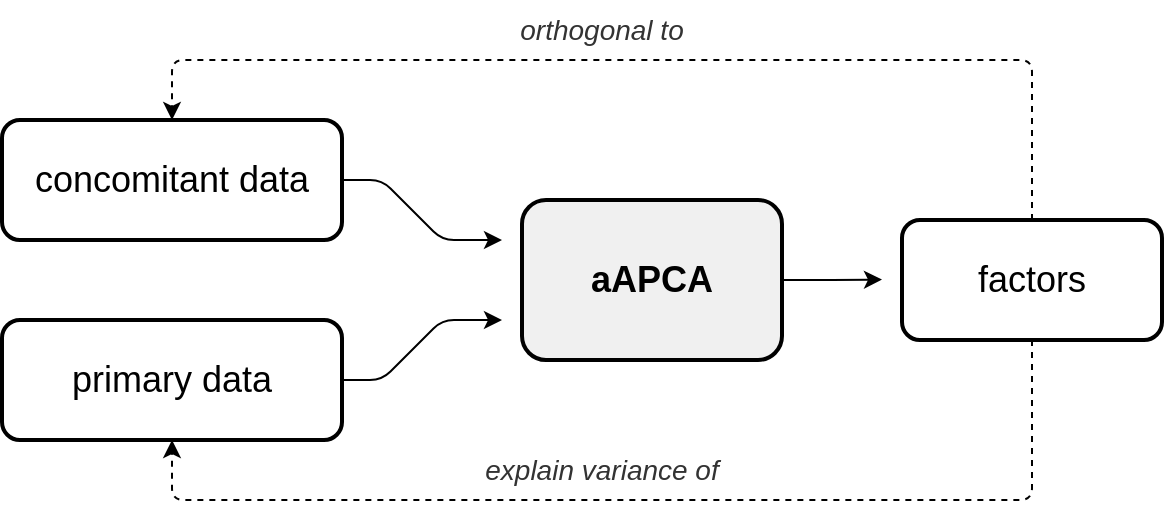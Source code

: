 <mxfile version="14.6.5" type="device"><diagram id="U_bmj329LqxzooW9z0zn" name="Page-1"><mxGraphModel dx="1132" dy="645" grid="1" gridSize="10" guides="1" tooltips="1" connect="1" arrows="1" fold="1" page="1" pageScale="1" pageWidth="850" pageHeight="1100" math="0" shadow="0"><root><mxCell id="0"/><mxCell id="1" parent="0"/><mxCell id="il-4Z1nH_Ab8xLASEhKC-1" value="&lt;font style=&quot;font-size: 18px&quot;&gt;concomitant data&lt;/font&gt;" style="rounded=1;whiteSpace=wrap;html=1;strokeWidth=2;" vertex="1" parent="1"><mxGeometry x="100" y="150" width="170" height="60" as="geometry"/></mxCell><mxCell id="il-4Z1nH_Ab8xLASEhKC-3" value="&lt;font style=&quot;font-size: 18px&quot;&gt;primary data&lt;/font&gt;" style="rounded=1;whiteSpace=wrap;html=1;strokeWidth=2;" vertex="1" parent="1"><mxGeometry x="100" y="250" width="170" height="60" as="geometry"/></mxCell><mxCell id="il-4Z1nH_Ab8xLASEhKC-5" value="" style="endArrow=classic;html=1;exitX=1;exitY=0.5;exitDx=0;exitDy=0;arcSize=12;" edge="1" parent="1" source="il-4Z1nH_Ab8xLASEhKC-1"><mxGeometry width="50" height="50" relative="1" as="geometry"><mxPoint x="260" y="210" as="sourcePoint"/><mxPoint x="350" y="210" as="targetPoint"/><Array as="points"><mxPoint x="290" y="180"/><mxPoint x="320" y="210"/></Array></mxGeometry></mxCell><mxCell id="il-4Z1nH_Ab8xLASEhKC-7" value="" style="endArrow=classic;html=1;exitX=1;exitY=0.5;exitDx=0;exitDy=0;jumpSize=6;arcSize=12;" edge="1" parent="1" source="il-4Z1nH_Ab8xLASEhKC-3"><mxGeometry width="50" height="50" relative="1" as="geometry"><mxPoint x="270" y="190" as="sourcePoint"/><mxPoint x="350" y="250" as="targetPoint"/><Array as="points"><mxPoint x="290" y="280"/><mxPoint x="320" y="250"/></Array></mxGeometry></mxCell><mxCell id="il-4Z1nH_Ab8xLASEhKC-8" value="&lt;font style=&quot;font-size: 18px&quot;&gt;factors&lt;/font&gt;" style="rounded=1;whiteSpace=wrap;html=1;strokeWidth=2;" vertex="1" parent="1"><mxGeometry x="550" y="200" width="130" height="60" as="geometry"/></mxCell><mxCell id="il-4Z1nH_Ab8xLASEhKC-14" style="edgeStyle=orthogonalEdgeStyle;rounded=0;jumpSize=6;orthogonalLoop=1;jettySize=auto;html=1;exitX=1;exitY=0.5;exitDx=0;exitDy=0;" edge="1" parent="1" source="il-4Z1nH_Ab8xLASEhKC-9"><mxGeometry relative="1" as="geometry"><mxPoint x="540" y="229.793" as="targetPoint"/></mxGeometry></mxCell><mxCell id="il-4Z1nH_Ab8xLASEhKC-9" value="&lt;font style=&quot;font-size: 18px&quot;&gt;&lt;b&gt;aAPCA&lt;/b&gt;&lt;/font&gt;" style="rounded=1;whiteSpace=wrap;html=1;strokeWidth=2;fillColor=#F0F0F0;" vertex="1" parent="1"><mxGeometry x="360" y="190" width="130" height="80" as="geometry"/></mxCell><mxCell id="il-4Z1nH_Ab8xLASEhKC-23" value="" style="endArrow=classic;html=1;dashed=1;exitX=0.5;exitY=0;exitDx=0;exitDy=0;entryX=0.5;entryY=0;entryDx=0;entryDy=0;arcSize=12;" edge="1" parent="1" source="il-4Z1nH_Ab8xLASEhKC-8" target="il-4Z1nH_Ab8xLASEhKC-1"><mxGeometry width="50" height="50" relative="1" as="geometry"><mxPoint x="290" y="290" as="sourcePoint"/><mxPoint x="400" y="350" as="targetPoint"/><Array as="points"><mxPoint x="615" y="120"/><mxPoint x="185" y="120"/></Array></mxGeometry></mxCell><mxCell id="il-4Z1nH_Ab8xLASEhKC-24" value="&lt;i&gt;&lt;font style=&quot;font-size: 14px&quot; color=&quot;#333333&quot;&gt;orthogonal to&lt;/font&gt;&lt;/i&gt;" style="text;html=1;strokeColor=none;fillColor=none;align=center;verticalAlign=middle;whiteSpace=wrap;rounded=0;" vertex="1" parent="1"><mxGeometry x="310" y="90" width="180" height="30" as="geometry"/></mxCell><mxCell id="il-4Z1nH_Ab8xLASEhKC-25" value="" style="endArrow=classic;html=1;dashed=1;exitX=0.5;exitY=1;exitDx=0;exitDy=0;entryX=0.5;entryY=1;entryDx=0;entryDy=0;arcSize=12;" edge="1" parent="1" source="il-4Z1nH_Ab8xLASEhKC-8" target="il-4Z1nH_Ab8xLASEhKC-3"><mxGeometry width="50" height="50" relative="1" as="geometry"><mxPoint x="625.0" y="210" as="sourcePoint"/><mxPoint x="195" y="160" as="targetPoint"/><Array as="points"><mxPoint x="615" y="340"/><mxPoint x="185" y="340"/></Array></mxGeometry></mxCell><mxCell id="il-4Z1nH_Ab8xLASEhKC-26" value="&lt;i&gt;&lt;font style=&quot;font-size: 14px&quot; color=&quot;#333333&quot;&gt;explain variance of&lt;/font&gt;&lt;/i&gt;" style="text;html=1;strokeColor=none;fillColor=none;align=center;verticalAlign=middle;whiteSpace=wrap;rounded=0;" vertex="1" parent="1"><mxGeometry x="310" y="310" width="180" height="30" as="geometry"/></mxCell></root></mxGraphModel></diagram></mxfile>